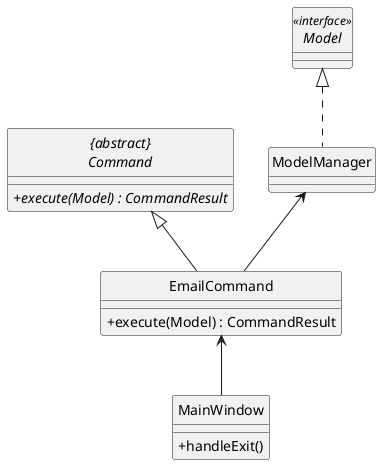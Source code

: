 @startuml
 skinparam backgroundColor #ffffff
 skinparam classAttributeIconSize 0
 hide circle

 abstract class "{abstract}\nCommand" {
     + {abstract} execute(Model) : CommandResult
 }

 interface Model <<interface>> {
 }

 class ModelManager implements Model{
 }

 class EmailCommand {
     /' Fields '/

     /' Methods '/
     + execute(Model) : CommandResult
 }

 class MainWindow {

    + handleExit()
 }


EmailCommand <-- MainWindow
ModelManager <-- EmailCommand
"{abstract}\nCommand" <|-- EmailCommand

 @enduml
